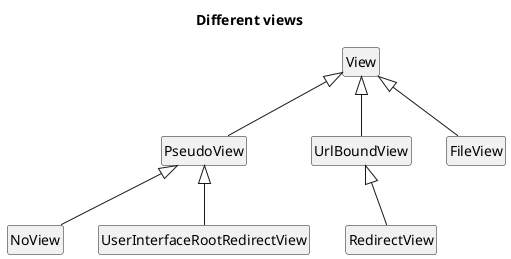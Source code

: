 @startuml

title Different views

hide members
hide circle

PseudoView -up-|> View
UrlBoundView -up-|> View
FileView -up-|> View

RedirectView -up-|> UrlBoundView

NoView -up-|> PseudoView
UserInterfaceRootRedirectView -up-|> PseudoView


@enduml